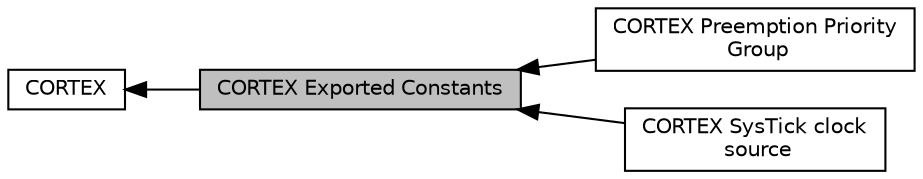 digraph "CORTEX Exported Constants"
{
  edge [fontname="Helvetica",fontsize="10",labelfontname="Helvetica",labelfontsize="10"];
  node [fontname="Helvetica",fontsize="10",shape=box];
  rankdir=LR;
  Node2 [label="CORTEX",height=0.2,width=0.4,color="black", fillcolor="white", style="filled",URL="$group__CORTEX.html",tooltip="CORTEX HAL module driver."];
  Node1 [label="CORTEX Exported Constants",height=0.2,width=0.4,color="black", fillcolor="grey75", style="filled", fontcolor="black",tooltip=" "];
  Node3 [label="CORTEX Preemption Priority\l Group",height=0.2,width=0.4,color="black", fillcolor="white", style="filled",URL="$group__CORTEX__Preemption__Priority__Group.html",tooltip=" "];
  Node4 [label="CORTEX SysTick clock\l source",height=0.2,width=0.4,color="black", fillcolor="white", style="filled",URL="$group__CORTEX__SysTick__clock__source.html",tooltip=" "];
  Node2->Node1 [shape=plaintext, dir="back", style="solid"];
  Node1->Node3 [shape=plaintext, dir="back", style="solid"];
  Node1->Node4 [shape=plaintext, dir="back", style="solid"];
}
